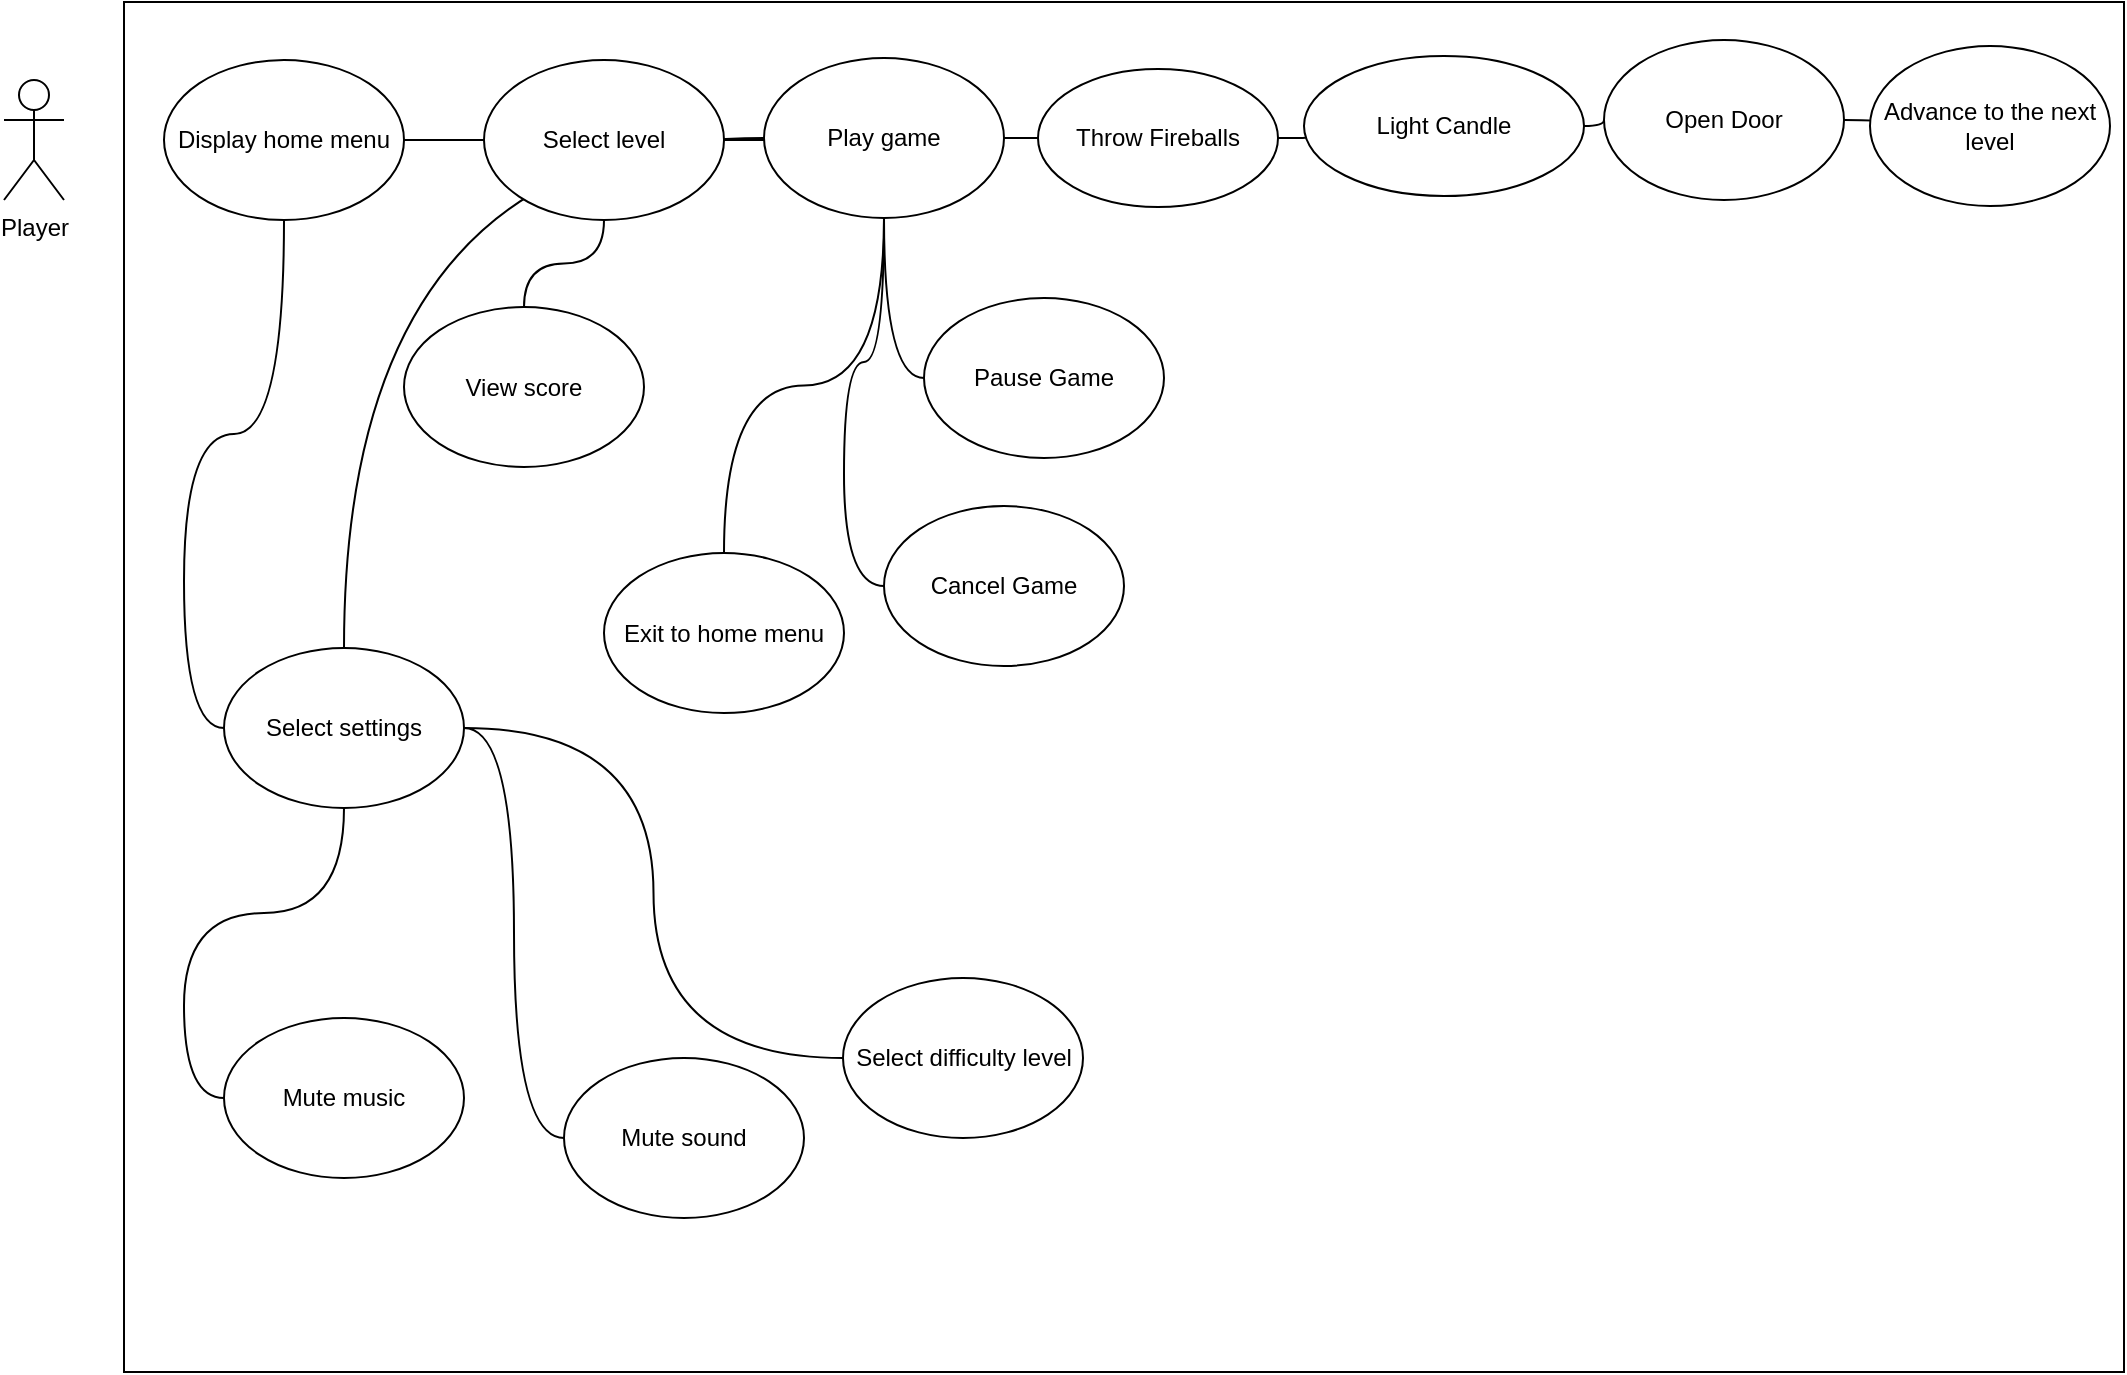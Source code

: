 <mxfile version="12.0.2" type="github" pages="3"><diagram id="ou7kxBHogNlNnj4oPSOQ" name="Use Case"><mxGraphModel dx="3072" dy="1692" grid="1" gridSize="10" guides="1" tooltips="1" connect="1" arrows="1" fold="1" page="1" pageScale="1" pageWidth="1100" pageHeight="850" math="0" shadow="0"><root><mxCell id="0"/><mxCell id="1" parent="0"/><mxCell id="G70KRlFWK5UsR-4kwdfs-12" style="edgeStyle=orthogonalEdgeStyle;curved=1;orthogonalLoop=1;jettySize=auto;html=1;exitX=0;exitY=0.5;exitDx=0;exitDy=0;endArrow=none;endFill=0;" parent="1" edge="1"><mxGeometry relative="1" as="geometry"><mxPoint x="248" y="528" as="targetPoint"/><mxPoint x="254" y="528" as="sourcePoint"/></mxGeometry></mxCell><mxCell id="f37qFcEgX1hsJI03aUxx-6" value="" style="rounded=0;whiteSpace=wrap;html=1;" parent="1" vertex="1"><mxGeometry x="80" y="82" width="1000" height="685" as="geometry"/></mxCell><mxCell id="f37qFcEgX1hsJI03aUxx-1" value="Player" style="shape=umlActor;verticalLabelPosition=bottom;labelBackgroundColor=#ffffff;verticalAlign=top;html=1;" parent="1" vertex="1"><mxGeometry x="20" y="121" width="30" height="60" as="geometry"/></mxCell><mxCell id="f37qFcEgX1hsJI03aUxx-15" style="edgeStyle=orthogonalEdgeStyle;orthogonalLoop=1;jettySize=auto;html=1;endArrow=none;endFill=0;rounded=1;entryX=0;entryY=0.5;entryDx=0;entryDy=0;" parent="1" source="f37qFcEgX1hsJI03aUxx-7" target="f37qFcEgX1hsJI03aUxx-8" edge="1"><mxGeometry relative="1" as="geometry"><mxPoint x="400" y="145" as="targetPoint"/></mxGeometry></mxCell><mxCell id="f37qFcEgX1hsJI03aUxx-7" value="Throw Fireballs" style="ellipse;whiteSpace=wrap;html=1;" parent="1" vertex="1"><mxGeometry x="537" y="115.5" width="120" height="69" as="geometry"/></mxCell><mxCell id="G70KRlFWK5UsR-4kwdfs-4" style="edgeStyle=orthogonalEdgeStyle;orthogonalLoop=1;jettySize=auto;html=1;exitX=1;exitY=0.5;exitDx=0;exitDy=0;entryX=0;entryY=0.5;entryDx=0;entryDy=0;endArrow=none;endFill=0;curved=1;" parent="1" source="f37qFcEgX1hsJI03aUxx-8" target="G70KRlFWK5UsR-4kwdfs-1" edge="1"><mxGeometry relative="1" as="geometry"/></mxCell><mxCell id="f37qFcEgX1hsJI03aUxx-8" value="Light Candle" style="ellipse;whiteSpace=wrap;html=1;" parent="1" vertex="1"><mxGeometry x="670" y="109" width="140" height="70" as="geometry"/></mxCell><mxCell id="G70KRlFWK5UsR-4kwdfs-11" style="edgeStyle=orthogonalEdgeStyle;curved=1;orthogonalLoop=1;jettySize=auto;html=1;exitX=1;exitY=0.5;exitDx=0;exitDy=0;endArrow=none;endFill=0;" parent="1" source="G70KRlFWK5UsR-4kwdfs-1" target="G70KRlFWK5UsR-4kwdfs-9" edge="1"><mxGeometry relative="1" as="geometry"/></mxCell><mxCell id="G70KRlFWK5UsR-4kwdfs-1" value="Open Door" style="ellipse;whiteSpace=wrap;html=1;" parent="1" vertex="1"><mxGeometry x="820" y="101" width="120" height="80" as="geometry"/></mxCell><mxCell id="G70KRlFWK5UsR-4kwdfs-9" value="Advance to the next level" style="ellipse;whiteSpace=wrap;html=1;" parent="1" vertex="1"><mxGeometry x="953" y="104" width="120" height="80" as="geometry"/></mxCell><mxCell id="G70KRlFWK5UsR-4kwdfs-15" style="edgeStyle=orthogonalEdgeStyle;curved=1;orthogonalLoop=1;jettySize=auto;html=1;entryX=0;entryY=0.5;entryDx=0;entryDy=0;endArrow=none;endFill=0;" parent="1" source="G70KRlFWK5UsR-4kwdfs-13" target="f37qFcEgX1hsJI03aUxx-7" edge="1"><mxGeometry relative="1" as="geometry"/></mxCell><mxCell id="F16BxiyHzr2wkfpynZkC-30" style="edgeStyle=orthogonalEdgeStyle;curved=1;orthogonalLoop=1;jettySize=auto;html=1;entryX=0.5;entryY=0;entryDx=0;entryDy=0;endArrow=none;endFill=0;" edge="1" parent="1" source="G70KRlFWK5UsR-4kwdfs-13" target="I8tCJaebhShfzbzvgFuk-2"><mxGeometry relative="1" as="geometry"/></mxCell><mxCell id="F16BxiyHzr2wkfpynZkC-31" style="edgeStyle=orthogonalEdgeStyle;curved=1;orthogonalLoop=1;jettySize=auto;html=1;entryX=0;entryY=0.5;entryDx=0;entryDy=0;endArrow=none;endFill=0;" edge="1" parent="1" source="G70KRlFWK5UsR-4kwdfs-13" target="I8tCJaebhShfzbzvgFuk-1"><mxGeometry relative="1" as="geometry"/></mxCell><mxCell id="F16BxiyHzr2wkfpynZkC-32" style="edgeStyle=orthogonalEdgeStyle;curved=1;orthogonalLoop=1;jettySize=auto;html=1;entryX=0;entryY=0.5;entryDx=0;entryDy=0;endArrow=none;endFill=0;" edge="1" parent="1" source="G70KRlFWK5UsR-4kwdfs-13" target="G70KRlFWK5UsR-4kwdfs-16"><mxGeometry relative="1" as="geometry"/></mxCell><mxCell id="F16BxiyHzr2wkfpynZkC-36" style="edgeStyle=orthogonalEdgeStyle;curved=1;orthogonalLoop=1;jettySize=auto;html=1;endArrow=none;endFill=0;" edge="1" parent="1" source="G70KRlFWK5UsR-4kwdfs-13" target="F16BxiyHzr2wkfpynZkC-9"><mxGeometry relative="1" as="geometry"/></mxCell><mxCell id="G70KRlFWK5UsR-4kwdfs-13" value="Play game" style="ellipse;whiteSpace=wrap;html=1;" parent="1" vertex="1"><mxGeometry x="400" y="110" width="120" height="80" as="geometry"/></mxCell><mxCell id="G70KRlFWK5UsR-4kwdfs-16" value="Pause Game" style="ellipse;whiteSpace=wrap;html=1;" parent="1" vertex="1"><mxGeometry x="480" y="230" width="120" height="80" as="geometry"/></mxCell><mxCell id="I8tCJaebhShfzbzvgFuk-1" value="Cancel Game" style="ellipse;whiteSpace=wrap;html=1;" parent="1" vertex="1"><mxGeometry x="460" y="334" width="120" height="80" as="geometry"/></mxCell><mxCell id="I8tCJaebhShfzbzvgFuk-2" value="Exit to home menu" style="ellipse;whiteSpace=wrap;html=1;" parent="1" vertex="1"><mxGeometry x="320" y="357.5" width="120" height="80" as="geometry"/></mxCell><mxCell id="F16BxiyHzr2wkfpynZkC-1" style="edgeStyle=orthogonalEdgeStyle;rounded=0;orthogonalLoop=1;jettySize=auto;html=1;entryX=0;entryY=0.5;entryDx=0;entryDy=0;endArrow=none;endFill=0;" edge="1" parent="1" source="I8tCJaebhShfzbzvgFuk-9" target="G70KRlFWK5UsR-4kwdfs-13"><mxGeometry relative="1" as="geometry"/></mxCell><mxCell id="F16BxiyHzr2wkfpynZkC-25" style="edgeStyle=orthogonalEdgeStyle;curved=1;orthogonalLoop=1;jettySize=auto;html=1;endArrow=none;endFill=0;" edge="1" parent="1" source="I8tCJaebhShfzbzvgFuk-9" target="F16BxiyHzr2wkfpynZkC-4"><mxGeometry relative="1" as="geometry"/></mxCell><mxCell id="I8tCJaebhShfzbzvgFuk-9" value="Select level" style="ellipse;whiteSpace=wrap;html=1;" parent="1" vertex="1"><mxGeometry x="260" y="111" width="120" height="80" as="geometry"/></mxCell><mxCell id="F16BxiyHzr2wkfpynZkC-8" style="edgeStyle=orthogonalEdgeStyle;curved=1;orthogonalLoop=1;jettySize=auto;html=1;entryX=0;entryY=0.5;entryDx=0;entryDy=0;endArrow=none;endFill=0;" edge="1" parent="1" source="F16BxiyHzr2wkfpynZkC-3" target="I8tCJaebhShfzbzvgFuk-9"><mxGeometry relative="1" as="geometry"/></mxCell><mxCell id="F16BxiyHzr2wkfpynZkC-13" style="edgeStyle=orthogonalEdgeStyle;curved=1;orthogonalLoop=1;jettySize=auto;html=1;entryX=0;entryY=0.5;entryDx=0;entryDy=0;endArrow=none;endFill=0;" edge="1" parent="1" source="F16BxiyHzr2wkfpynZkC-3" target="F16BxiyHzr2wkfpynZkC-9"><mxGeometry relative="1" as="geometry"/></mxCell><mxCell id="F16BxiyHzr2wkfpynZkC-3" value="Display home menu" style="ellipse;whiteSpace=wrap;html=1;" vertex="1" parent="1"><mxGeometry x="100" y="111" width="120" height="80" as="geometry"/></mxCell><mxCell id="F16BxiyHzr2wkfpynZkC-4" value="View score" style="ellipse;whiteSpace=wrap;html=1;" vertex="1" parent="1"><mxGeometry x="220" y="234.5" width="120" height="80" as="geometry"/></mxCell><mxCell id="F16BxiyHzr2wkfpynZkC-21" style="edgeStyle=orthogonalEdgeStyle;curved=1;orthogonalLoop=1;jettySize=auto;html=1;entryX=0;entryY=0.5;entryDx=0;entryDy=0;endArrow=none;endFill=0;" edge="1" parent="1" source="F16BxiyHzr2wkfpynZkC-9" target="F16BxiyHzr2wkfpynZkC-14"><mxGeometry relative="1" as="geometry"/></mxCell><mxCell id="F16BxiyHzr2wkfpynZkC-22" style="edgeStyle=orthogonalEdgeStyle;curved=1;orthogonalLoop=1;jettySize=auto;html=1;entryX=0;entryY=0.5;entryDx=0;entryDy=0;endArrow=none;endFill=0;" edge="1" parent="1" source="F16BxiyHzr2wkfpynZkC-9" target="F16BxiyHzr2wkfpynZkC-15"><mxGeometry relative="1" as="geometry"/></mxCell><mxCell id="F16BxiyHzr2wkfpynZkC-24" style="edgeStyle=orthogonalEdgeStyle;curved=1;orthogonalLoop=1;jettySize=auto;html=1;entryX=0;entryY=0.5;entryDx=0;entryDy=0;endArrow=none;endFill=0;" edge="1" parent="1" source="F16BxiyHzr2wkfpynZkC-9" target="F16BxiyHzr2wkfpynZkC-23"><mxGeometry relative="1" as="geometry"/></mxCell><mxCell id="F16BxiyHzr2wkfpynZkC-9" value="Select settings" style="ellipse;whiteSpace=wrap;html=1;" vertex="1" parent="1"><mxGeometry x="130" y="405" width="120" height="80" as="geometry"/></mxCell><mxCell id="F16BxiyHzr2wkfpynZkC-14" value="Mute music" style="ellipse;whiteSpace=wrap;html=1;" vertex="1" parent="1"><mxGeometry x="130" y="590" width="120" height="80" as="geometry"/></mxCell><mxCell id="F16BxiyHzr2wkfpynZkC-15" value="Mute sound" style="ellipse;whiteSpace=wrap;html=1;" vertex="1" parent="1"><mxGeometry x="300" y="610" width="120" height="80" as="geometry"/></mxCell><mxCell id="F16BxiyHzr2wkfpynZkC-23" value="Select difficulty level" style="ellipse;whiteSpace=wrap;html=1;" vertex="1" parent="1"><mxGeometry x="439.5" y="570" width="120" height="80" as="geometry"/></mxCell></root></mxGraphModel></diagram><diagram id="3rpvpyq9-UDXi_nVpNz5" name="Sequence Model"><mxGraphModel dx="1612" dy="282" grid="1" gridSize="10" guides="1" tooltips="1" connect="1" arrows="1" fold="1" page="1" pageScale="1" pageWidth="1100" pageHeight="850" math="0" shadow="0"><root><mxCell id="4H6lCBWbfkBdmZD16BTu-0"/><mxCell id="4H6lCBWbfkBdmZD16BTu-1" parent="4H6lCBWbfkBdmZD16BTu-0"/><mxCell id="4H6lCBWbfkBdmZD16BTu-2" value="Player" style="shape=umlLifeline;perimeter=lifelinePerimeter;whiteSpace=wrap;html=1;container=1;collapsible=0;recursiveResize=0;outlineConnect=0;" parent="4H6lCBWbfkBdmZD16BTu-1" vertex="1"><mxGeometry x="-960.5" y="140" width="100" height="460" as="geometry"/></mxCell><mxCell id="4H6lCBWbfkBdmZD16BTu-3" value="Settings" style="shape=umlLifeline;perimeter=lifelinePerimeter;whiteSpace=wrap;html=1;container=1;collapsible=0;recursiveResize=0;outlineConnect=0;" parent="4H6lCBWbfkBdmZD16BTu-1" vertex="1"><mxGeometry x="-720" y="140" width="100" height="460" as="geometry"/></mxCell><mxCell id="4H6lCBWbfkBdmZD16BTu-4" value="Select level" style="endArrow=open;endSize=12;dashed=1;html=1;" parent="4H6lCBWbfkBdmZD16BTu-3" edge="1"><mxGeometry x="0.484" y="1" width="160" relative="1" as="geometry"><mxPoint x="-180" y="120" as="sourcePoint"/><mxPoint x="170" y="120" as="targetPoint"/><mxPoint as="offset"/></mxGeometry></mxCell><mxCell id="4H6lCBWbfkBdmZD16BTu-5" value="Game" style="shape=umlLifeline;perimeter=lifelinePerimeter;whiteSpace=wrap;html=1;container=1;collapsible=0;recursiveResize=0;outlineConnect=0;size=40;" parent="4H6lCBWbfkBdmZD16BTu-1" vertex="1"><mxGeometry x="-598" y="140" width="100" height="460" as="geometry"/></mxCell><mxCell id="4H6lCBWbfkBdmZD16BTu-7" value="Fireball" style="shape=umlLifeline;perimeter=lifelinePerimeter;whiteSpace=wrap;html=1;container=1;collapsible=0;recursiveResize=0;outlineConnect=0;" parent="4H6lCBWbfkBdmZD16BTu-1" vertex="1"><mxGeometry x="-480" y="140" width="100" height="460" as="geometry"/></mxCell><mxCell id="4H6lCBWbfkBdmZD16BTu-8" value="Candles" style="shape=umlLifeline;perimeter=lifelinePerimeter;whiteSpace=wrap;html=1;container=1;collapsible=0;recursiveResize=0;outlineConnect=0;" parent="4H6lCBWbfkBdmZD16BTu-1" vertex="1"><mxGeometry x="-363" y="140" width="100" height="460" as="geometry"/></mxCell><mxCell id="4H6lCBWbfkBdmZD16BTu-9" value="Door" style="shape=umlLifeline;perimeter=lifelinePerimeter;whiteSpace=wrap;html=1;container=1;collapsible=0;recursiveResize=0;outlineConnect=0;" parent="4H6lCBWbfkBdmZD16BTu-1" vertex="1"><mxGeometry x="-243" y="140" width="100" height="460" as="geometry"/></mxCell><mxCell id="4H6lCBWbfkBdmZD16BTu-10" value="Menu" style="shape=umlLifeline;perimeter=lifelinePerimeter;whiteSpace=wrap;html=1;container=1;collapsible=0;recursiveResize=0;outlineConnect=0;" parent="4H6lCBWbfkBdmZD16BTu-1" vertex="1"><mxGeometry x="-842" y="140" width="100" height="460" as="geometry"/></mxCell><mxCell id="aiyRSsMQIKvkrNRb9LWa-0" value="Change settings" style="endArrow=open;endSize=12;dashed=1;html=1;" edge="1" parent="4H6lCBWbfkBdmZD16BTu-1"><mxGeometry width="160" relative="1" as="geometry"><mxPoint x="-900" y="210" as="sourcePoint"/><mxPoint x="-680" y="210" as="targetPoint"/></mxGeometry></mxCell><mxCell id="U1bKgis4yo7W-6VxFZmJ-0" value="Light all candles" style="endArrow=open;endSize=12;dashed=1;html=1;" edge="1" parent="4H6lCBWbfkBdmZD16BTu-1"><mxGeometry x="-0.077" width="160" relative="1" as="geometry"><mxPoint x="-310" y="330" as="sourcePoint"/><mxPoint x="-200" y="331" as="targetPoint"/><mxPoint as="offset"/></mxGeometry></mxCell><mxCell id="U1bKgis4yo7W-6VxFZmJ-1" value="Change settings" style="endArrow=none;endSize=12;dashed=1;html=1;endFill=0;startArrow=open;startFill=0;" edge="1" parent="4H6lCBWbfkBdmZD16BTu-1"><mxGeometry width="160" relative="1" as="geometry"><mxPoint x="-659" y="230" as="sourcePoint"/><mxPoint x="-550" y="230" as="targetPoint"/></mxGeometry></mxCell><mxCell id="4H6lCBWbfkBdmZD16BTu-6" value="Throw fireballs" style="endArrow=open;endSize=12;dashed=1;html=1;" parent="4H6lCBWbfkBdmZD16BTu-1" edge="1"><mxGeometry width="160" relative="1" as="geometry"><mxPoint x="-420" y="310" as="sourcePoint"/><mxPoint x="-310" y="310" as="targetPoint"/></mxGeometry></mxCell><mxCell id="U1bKgis4yo7W-6VxFZmJ-4" value="Failed game" style="endArrow=none;endSize=12;dashed=1;html=1;endFill=0;startArrow=open;startFill=0;" edge="1" parent="4H6lCBWbfkBdmZD16BTu-1" target="4H6lCBWbfkBdmZD16BTu-8"><mxGeometry x="0.696" width="160" relative="1" as="geometry"><mxPoint x="-660" y="380" as="sourcePoint"/><mxPoint x="-320" y="380" as="targetPoint"/><mxPoint x="-1" as="offset"/></mxGeometry></mxCell><mxCell id="U1bKgis4yo7W-6VxFZmJ-7" value="Pause game" style="endArrow=none;endSize=12;dashed=1;html=1;endFill=0;startArrow=open;startFill=0;" edge="1" parent="4H6lCBWbfkBdmZD16BTu-1"><mxGeometry x="0.181" width="160" relative="1" as="geometry"><mxPoint x="-665.5" y="410" as="sourcePoint"/><mxPoint x="-550" y="410" as="targetPoint"/><mxPoint as="offset"/></mxGeometry></mxCell><mxCell id="U1bKgis4yo7W-6VxFZmJ-8" value="Cancel game" style="endArrow=none;endSize=12;dashed=1;html=1;endFill=0;startArrow=open;startFill=0;" edge="1" parent="4H6lCBWbfkBdmZD16BTu-1"><mxGeometry x="0.181" width="160" relative="1" as="geometry"><mxPoint x="-663" y="439.5" as="sourcePoint"/><mxPoint x="-560" y="440" as="targetPoint"/><mxPoint as="offset"/></mxGeometry></mxCell><mxCell id="U1bKgis4yo7W-6VxFZmJ-9" value="Exit game" style="endArrow=none;endSize=12;dashed=1;html=1;endFill=0;startArrow=open;startFill=0;" edge="1" parent="4H6lCBWbfkBdmZD16BTu-1"><mxGeometry x="0.372" width="160" relative="1" as="geometry"><mxPoint x="-780" y="470" as="sourcePoint"/><mxPoint x="-560" y="470" as="targetPoint"/><mxPoint as="offset"/></mxGeometry></mxCell><mxCell id="U1bKgis4yo7W-6VxFZmJ-12" value="Select level" style="endArrow=open;endSize=12;dashed=1;html=1;" edge="1" parent="4H6lCBWbfkBdmZD16BTu-1" target="4H6lCBWbfkBdmZD16BTu-5"><mxGeometry x="-0.077" width="160" relative="1" as="geometry"><mxPoint x="-792" y="300" as="sourcePoint"/><mxPoint x="-477" y="300" as="targetPoint"/><mxPoint as="offset"/></mxGeometry></mxCell><mxCell id="rX45n7evs7x0KWjNK5ie-1" value="Restart level" style="endArrow=open;endSize=12;dashed=1;html=1;" edge="1" parent="4H6lCBWbfkBdmZD16BTu-1"><mxGeometry width="160" relative="1" as="geometry"><mxPoint x="-666" y="351" as="sourcePoint"/><mxPoint x="-550" y="351" as="targetPoint"/></mxGeometry></mxCell><mxCell id="U1bKgis4yo7W-6VxFZmJ-3" value="Play game" style="endArrow=open;endSize=12;dashed=1;html=1;" edge="1" parent="4H6lCBWbfkBdmZD16BTu-1"><mxGeometry x="-0.077" width="160" relative="1" as="geometry"><mxPoint x="-664" y="320" as="sourcePoint"/><mxPoint x="-546" y="320" as="targetPoint"/><mxPoint as="offset"/></mxGeometry></mxCell><mxCell id="rtPf5x6fSzncwxUS7ViI-0" value="Select fireball" style="endArrow=open;endSize=12;dashed=1;html=1;" edge="1" parent="4H6lCBWbfkBdmZD16BTu-1" target="4H6lCBWbfkBdmZD16BTu-7"><mxGeometry x="-0.077" width="160" relative="1" as="geometry"><mxPoint x="-540" y="341" as="sourcePoint"/><mxPoint x="-190" y="341" as="targetPoint"/><mxPoint as="offset"/></mxGeometry></mxCell></root></mxGraphModel></diagram><diagram id="DQ76e2CZnV0u_88qFi8W" name="Domain Model"><mxGraphModel dx="3072" dy="1692" grid="1" gridSize="10" guides="1" tooltips="1" connect="1" arrows="1" fold="1" page="1" pageScale="1" pageWidth="1100" pageHeight="850" math="0" shadow="0"><root><mxCell id="cSFU99kEwJZbjmIdHZsU-0"/><mxCell id="cSFU99kEwJZbjmIdHZsU-1" parent="cSFU99kEwJZbjmIdHZsU-0"/><mxCell id="cSFU99kEwJZbjmIdHZsU-2" style="edgeStyle=orthogonalEdgeStyle;rounded=0;orthogonalLoop=1;jettySize=auto;html=1;exitX=1;exitY=0.5;exitDx=0;exitDy=0;endArrow=none;endFill=0;" parent="cSFU99kEwJZbjmIdHZsU-1" source="cSFU99kEwJZbjmIdHZsU-6" target="cSFU99kEwJZbjmIdHZsU-8" edge="1"><mxGeometry relative="1" as="geometry"/></mxCell><mxCell id="cSFU99kEwJZbjmIdHZsU-3" style="edgeStyle=orthogonalEdgeStyle;rounded=0;orthogonalLoop=1;jettySize=auto;html=1;exitX=0.25;exitY=1;exitDx=0;exitDy=0;entryX=0.5;entryY=0;entryDx=0;entryDy=0;endArrow=none;endFill=0;" parent="cSFU99kEwJZbjmIdHZsU-1" source="cSFU99kEwJZbjmIdHZsU-6" target="cSFU99kEwJZbjmIdHZsU-7" edge="1"><mxGeometry relative="1" as="geometry"/></mxCell><mxCell id="cSFU99kEwJZbjmIdHZsU-4" style="edgeStyle=orthogonalEdgeStyle;rounded=0;orthogonalLoop=1;jettySize=auto;html=1;exitX=0.5;exitY=1;exitDx=0;exitDy=0;endArrow=none;endFill=0;" parent="cSFU99kEwJZbjmIdHZsU-1" source="cSFU99kEwJZbjmIdHZsU-6" target="cSFU99kEwJZbjmIdHZsU-11" edge="1"><mxGeometry relative="1" as="geometry"/></mxCell><mxCell id="cSFU99kEwJZbjmIdHZsU-5" style="edgeStyle=orthogonalEdgeStyle;rounded=0;orthogonalLoop=1;jettySize=auto;html=1;exitX=0.75;exitY=1;exitDx=0;exitDy=0;entryX=0.5;entryY=0;entryDx=0;entryDy=0;endArrow=none;endFill=0;" parent="cSFU99kEwJZbjmIdHZsU-1" source="cSFU99kEwJZbjmIdHZsU-6" target="cSFU99kEwJZbjmIdHZsU-12" edge="1"><mxGeometry relative="1" as="geometry"/></mxCell><mxCell id="nsIX9bO_6fldJuMdzdKb-0" style="edgeStyle=orthogonalEdgeStyle;rounded=0;orthogonalLoop=1;jettySize=auto;html=1;entryX=1;entryY=0.5;entryDx=0;entryDy=0;endArrow=none;endFill=0;" edge="1" parent="cSFU99kEwJZbjmIdHZsU-1" source="cSFU99kEwJZbjmIdHZsU-6" target="1VySTZ58ElGJvUOPh0kB-0"><mxGeometry relative="1" as="geometry"><Array as="points"><mxPoint x="570" y="310"/></Array></mxGeometry></mxCell><mxCell id="cSFU99kEwJZbjmIdHZsU-6" value="Game" style="html=1;" parent="cSFU99kEwJZbjmIdHZsU-1" vertex="1"><mxGeometry x="520" y="400" width="110" height="50" as="geometry"/></mxCell><mxCell id="cSFU99kEwJZbjmIdHZsU-7" value="Game play state" style="html=1;" parent="cSFU99kEwJZbjmIdHZsU-1" vertex="1"><mxGeometry x="365" y="530" width="110" height="50" as="geometry"/></mxCell><mxCell id="2YWyU1sSJ1nB8m_QODJi-1" style="edgeStyle=orthogonalEdgeStyle;orthogonalLoop=1;jettySize=auto;html=1;entryX=0.5;entryY=0;entryDx=0;entryDy=0;endArrow=none;endFill=0;rounded=0;" edge="1" parent="cSFU99kEwJZbjmIdHZsU-1" source="cSFU99kEwJZbjmIdHZsU-8" target="2YWyU1sSJ1nB8m_QODJi-0"><mxGeometry relative="1" as="geometry"/></mxCell><mxCell id="cSFU99kEwJZbjmIdHZsU-8" value="Fireball" style="html=1;" parent="cSFU99kEwJZbjmIdHZsU-1" vertex="1"><mxGeometry x="808" y="400" width="110" height="50" as="geometry"/></mxCell><mxCell id="cSFU99kEwJZbjmIdHZsU-9" style="edgeStyle=orthogonalEdgeStyle;rounded=0;orthogonalLoop=1;jettySize=auto;html=1;exitX=1;exitY=0.5;exitDx=0;exitDy=0;entryX=0;entryY=0.5;entryDx=0;entryDy=0;endArrow=none;endFill=0;" parent="cSFU99kEwJZbjmIdHZsU-1" source="cSFU99kEwJZbjmIdHZsU-10" target="cSFU99kEwJZbjmIdHZsU-6" edge="1"><mxGeometry relative="1" as="geometry"/></mxCell><mxCell id="sb8WXmNJpSLqIo5eMNRk-2" style="edgeStyle=orthogonalEdgeStyle;curved=1;orthogonalLoop=1;jettySize=auto;html=1;entryX=0.5;entryY=0;entryDx=0;entryDy=0;endArrow=none;endFill=0;" edge="1" parent="cSFU99kEwJZbjmIdHZsU-1" source="cSFU99kEwJZbjmIdHZsU-10" target="sb8WXmNJpSLqIo5eMNRk-1"><mxGeometry relative="1" as="geometry"/></mxCell><mxCell id="cSFU99kEwJZbjmIdHZsU-10" value="Level" style="html=1;" parent="cSFU99kEwJZbjmIdHZsU-1" vertex="1"><mxGeometry x="222" y="400" width="110" height="50" as="geometry"/></mxCell><mxCell id="cSFU99kEwJZbjmIdHZsU-11" value="Candle" style="html=1;" parent="cSFU99kEwJZbjmIdHZsU-1" vertex="1"><mxGeometry x="520" y="530" width="110" height="50" as="geometry"/></mxCell><mxCell id="cSFU99kEwJZbjmIdHZsU-12" value="Door" style="html=1;" parent="cSFU99kEwJZbjmIdHZsU-1" vertex="1"><mxGeometry x="655" y="530" width="110" height="50" as="geometry"/></mxCell><mxCell id="sb8WXmNJpSLqIo5eMNRk-1" value="Score" style="rounded=0;whiteSpace=wrap;html=1;" vertex="1" parent="cSFU99kEwJZbjmIdHZsU-1"><mxGeometry x="217" y="480" width="120" height="60" as="geometry"/></mxCell><mxCell id="2YWyU1sSJ1nB8m_QODJi-0" value="Counter" style="rounded=0;whiteSpace=wrap;html=1;" vertex="1" parent="cSFU99kEwJZbjmIdHZsU-1"><mxGeometry x="803" y="480" width="120" height="60" as="geometry"/></mxCell><mxCell id="65HR24H4ty6LwHaD5pwU-3" style="edgeStyle=orthogonalEdgeStyle;rounded=0;orthogonalLoop=1;jettySize=auto;html=1;exitX=0.5;exitY=0;exitDx=0;exitDy=0;entryX=1;entryY=0.5;entryDx=0;entryDy=0;endArrow=none;endFill=0;" edge="1" parent="cSFU99kEwJZbjmIdHZsU-1" source="1VySTZ58ElGJvUOPh0kB-0" target="1VySTZ58ElGJvUOPh0kB-1"><mxGeometry relative="1" as="geometry"><Array as="points"><mxPoint x="425" y="250"/><mxPoint x="272" y="250"/><mxPoint x="272" y="190"/></Array></mxGeometry></mxCell><mxCell id="65HR24H4ty6LwHaD5pwU-4" style="edgeStyle=orthogonalEdgeStyle;rounded=0;orthogonalLoop=1;jettySize=auto;html=1;entryX=0.5;entryY=1;entryDx=0;entryDy=0;endArrow=none;endFill=0;" edge="1" parent="cSFU99kEwJZbjmIdHZsU-1" source="1VySTZ58ElGJvUOPh0kB-0" target="nsIX9bO_6fldJuMdzdKb-1"><mxGeometry relative="1" as="geometry"/></mxCell><mxCell id="65HR24H4ty6LwHaD5pwU-5" style="edgeStyle=orthogonalEdgeStyle;rounded=0;orthogonalLoop=1;jettySize=auto;html=1;entryX=0.5;entryY=1;entryDx=0;entryDy=0;endArrow=none;endFill=0;" edge="1" parent="cSFU99kEwJZbjmIdHZsU-1" source="1VySTZ58ElGJvUOPh0kB-0" target="65HR24H4ty6LwHaD5pwU-0"><mxGeometry relative="1" as="geometry"><Array as="points"><mxPoint x="425" y="250"/><mxPoint x="610" y="250"/></Array></mxGeometry></mxCell><mxCell id="1VySTZ58ElGJvUOPh0kB-0" value="Settings" style="rounded=0;whiteSpace=wrap;html=1;" vertex="1" parent="cSFU99kEwJZbjmIdHZsU-1"><mxGeometry x="365" y="280" width="120" height="60" as="geometry"/></mxCell><mxCell id="1VySTZ58ElGJvUOPh0kB-1" value="Music" style="rounded=0;whiteSpace=wrap;html=1;" vertex="1" parent="cSFU99kEwJZbjmIdHZsU-1"><mxGeometry x="212" y="160" width="120" height="60" as="geometry"/></mxCell><mxCell id="nsIX9bO_6fldJuMdzdKb-1" value="Sounds" style="rounded=0;whiteSpace=wrap;html=1;" vertex="1" parent="cSFU99kEwJZbjmIdHZsU-1"><mxGeometry x="365" y="160" width="120" height="60" as="geometry"/></mxCell><mxCell id="65HR24H4ty6LwHaD5pwU-0" value="Difficulty" style="rounded=0;whiteSpace=wrap;html=1;" vertex="1" parent="cSFU99kEwJZbjmIdHZsU-1"><mxGeometry x="516" y="160" width="120" height="60" as="geometry"/></mxCell></root></mxGraphModel></diagram></mxfile>